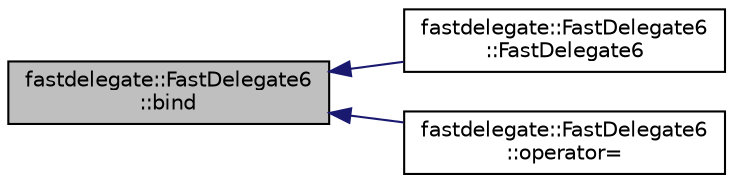 digraph "fastdelegate::FastDelegate6::bind"
{
 // INTERACTIVE_SVG=YES
  edge [fontname="Helvetica",fontsize="10",labelfontname="Helvetica",labelfontsize="10"];
  node [fontname="Helvetica",fontsize="10",shape=record];
  rankdir="LR";
  Node1 [label="fastdelegate::FastDelegate6\l::bind",height=0.2,width=0.4,color="black", fillcolor="grey75", style="filled" fontcolor="black"];
  Node1 -> Node2 [dir="back",color="midnightblue",fontsize="10",style="solid",fontname="Helvetica"];
  Node2 [label="fastdelegate::FastDelegate6\l::FastDelegate6",height=0.2,width=0.4,color="black", fillcolor="white", style="filled",URL="$classfastdelegate_1_1FastDelegate6.html#adef1fc6cdefb4b72cfd748cbd16384ca"];
  Node1 -> Node3 [dir="back",color="midnightblue",fontsize="10",style="solid",fontname="Helvetica"];
  Node3 [label="fastdelegate::FastDelegate6\l::operator=",height=0.2,width=0.4,color="black", fillcolor="white", style="filled",URL="$classfastdelegate_1_1FastDelegate6.html#a16c7c4539d0505cfdfe8b4147e5917e6"];
}
